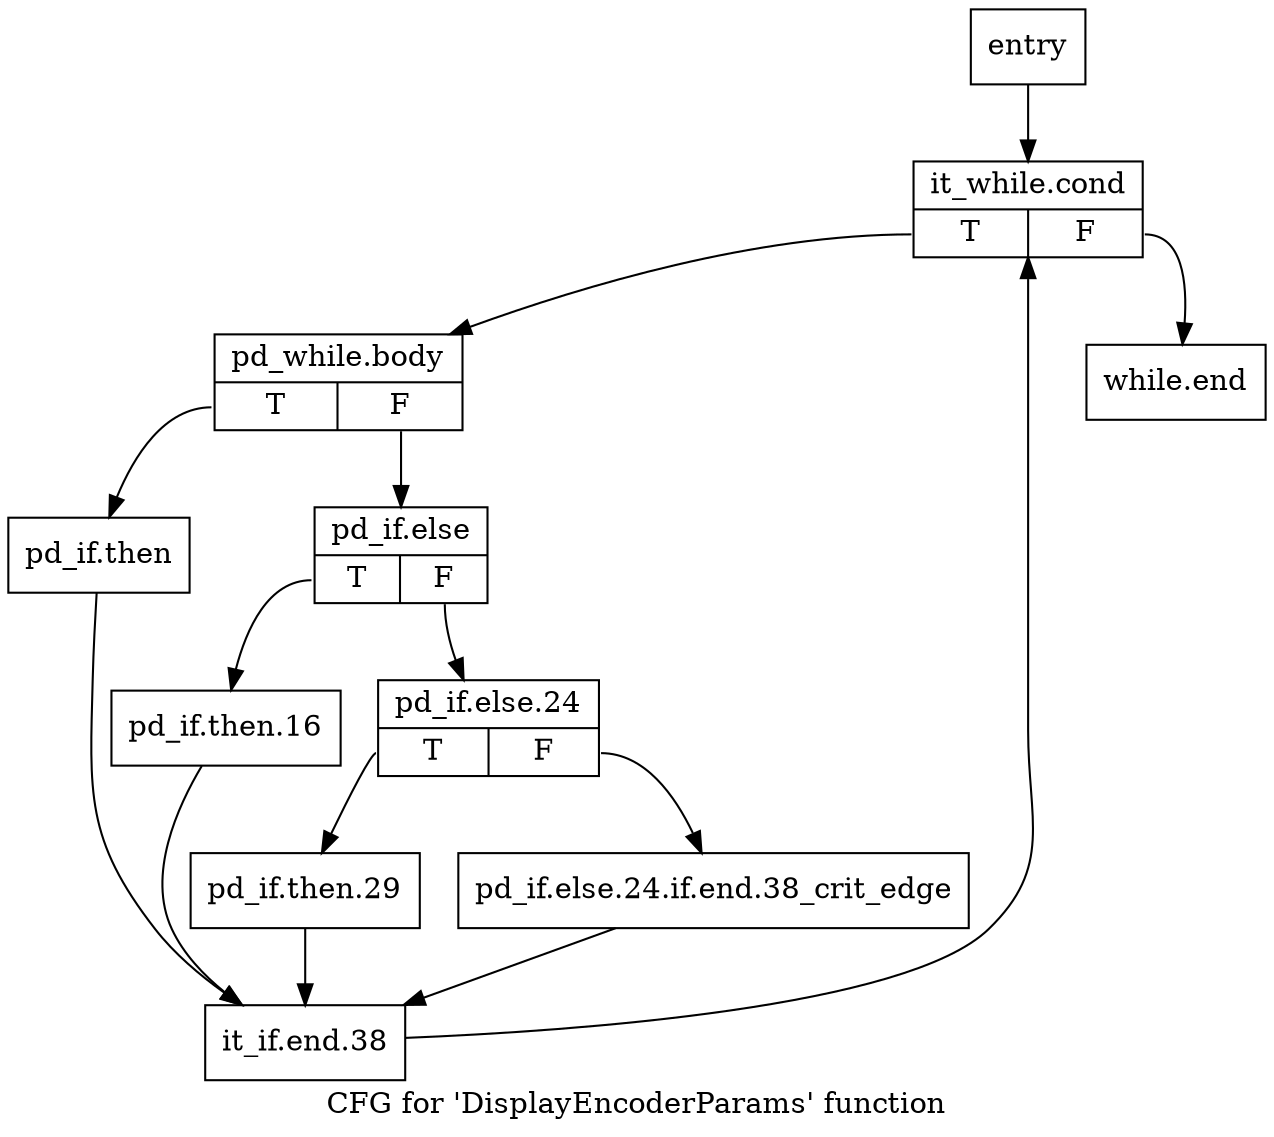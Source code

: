 digraph "CFG for 'DisplayEncoderParams' function" {
	label="CFG for 'DisplayEncoderParams' function";

	Node0x1715ce0 [shape=record,label="{entry}"];
	Node0x1715ce0 -> Node0x1715d30;
	Node0x1715d30 [shape=record,label="{it_while.cond|{<s0>T|<s1>F}}"];
	Node0x1715d30:s0 -> Node0x1715d80;
	Node0x1715d30:s1 -> Node0x1716000;
	Node0x1715d80 [shape=record,label="{pd_while.body|{<s0>T|<s1>F}}"];
	Node0x1715d80:s0 -> Node0x1715dd0;
	Node0x1715d80:s1 -> Node0x1715e20;
	Node0x1715dd0 [shape=record,label="{pd_if.then}"];
	Node0x1715dd0 -> Node0x1715fb0;
	Node0x1715e20 [shape=record,label="{pd_if.else|{<s0>T|<s1>F}}"];
	Node0x1715e20:s0 -> Node0x1715e70;
	Node0x1715e20:s1 -> Node0x1715ec0;
	Node0x1715e70 [shape=record,label="{pd_if.then.16}"];
	Node0x1715e70 -> Node0x1715fb0;
	Node0x1715ec0 [shape=record,label="{pd_if.else.24|{<s0>T|<s1>F}}"];
	Node0x1715ec0:s0 -> Node0x1715f60;
	Node0x1715ec0:s1 -> Node0x1715f10;
	Node0x1715f10 [shape=record,label="{pd_if.else.24.if.end.38_crit_edge}"];
	Node0x1715f10 -> Node0x1715fb0;
	Node0x1715f60 [shape=record,label="{pd_if.then.29}"];
	Node0x1715f60 -> Node0x1715fb0;
	Node0x1715fb0 [shape=record,label="{it_if.end.38}"];
	Node0x1715fb0 -> Node0x1715d30;
	Node0x1716000 [shape=record,label="{while.end}"];
}
